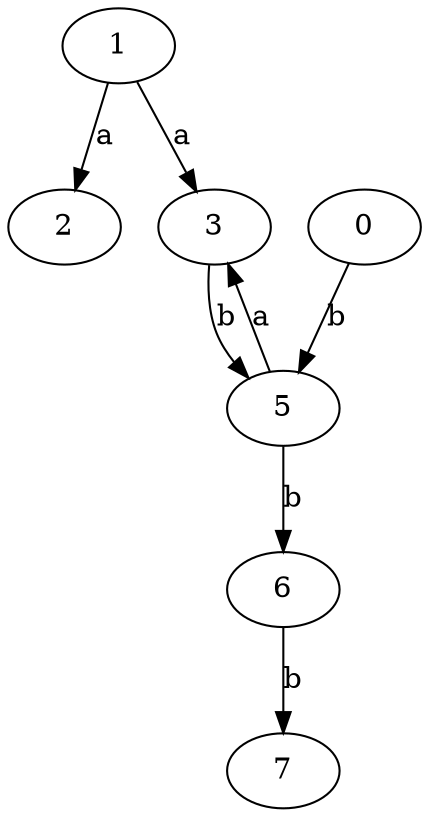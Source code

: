 strict digraph  {
1;
2;
3;
0;
5;
6;
7;
1 -> 2  [label=a];
1 -> 3  [label=a];
3 -> 5  [label=b];
0 -> 5  [label=b];
5 -> 3  [label=a];
5 -> 6  [label=b];
6 -> 7  [label=b];
}
